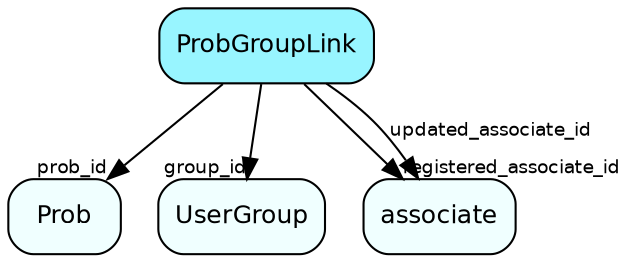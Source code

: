 digraph ProbGroupLink  {
node [shape = box style="rounded, filled" fontname = "Helvetica" fontsize = "12" ]
edge [fontname = "Helvetica" fontsize = "9"]

ProbGroupLink[fillcolor = "cadetblue1"]
Prob[fillcolor = "azure1"]
UserGroup[fillcolor = "azure1"]
associate[fillcolor = "azure1"]
ProbGroupLink -> Prob [headlabel = "prob_id"]
ProbGroupLink -> UserGroup [headlabel = "group_id"]
ProbGroupLink -> associate [headlabel = "registered_associate_id"]
ProbGroupLink -> associate [label = "updated_associate_id"]
}
